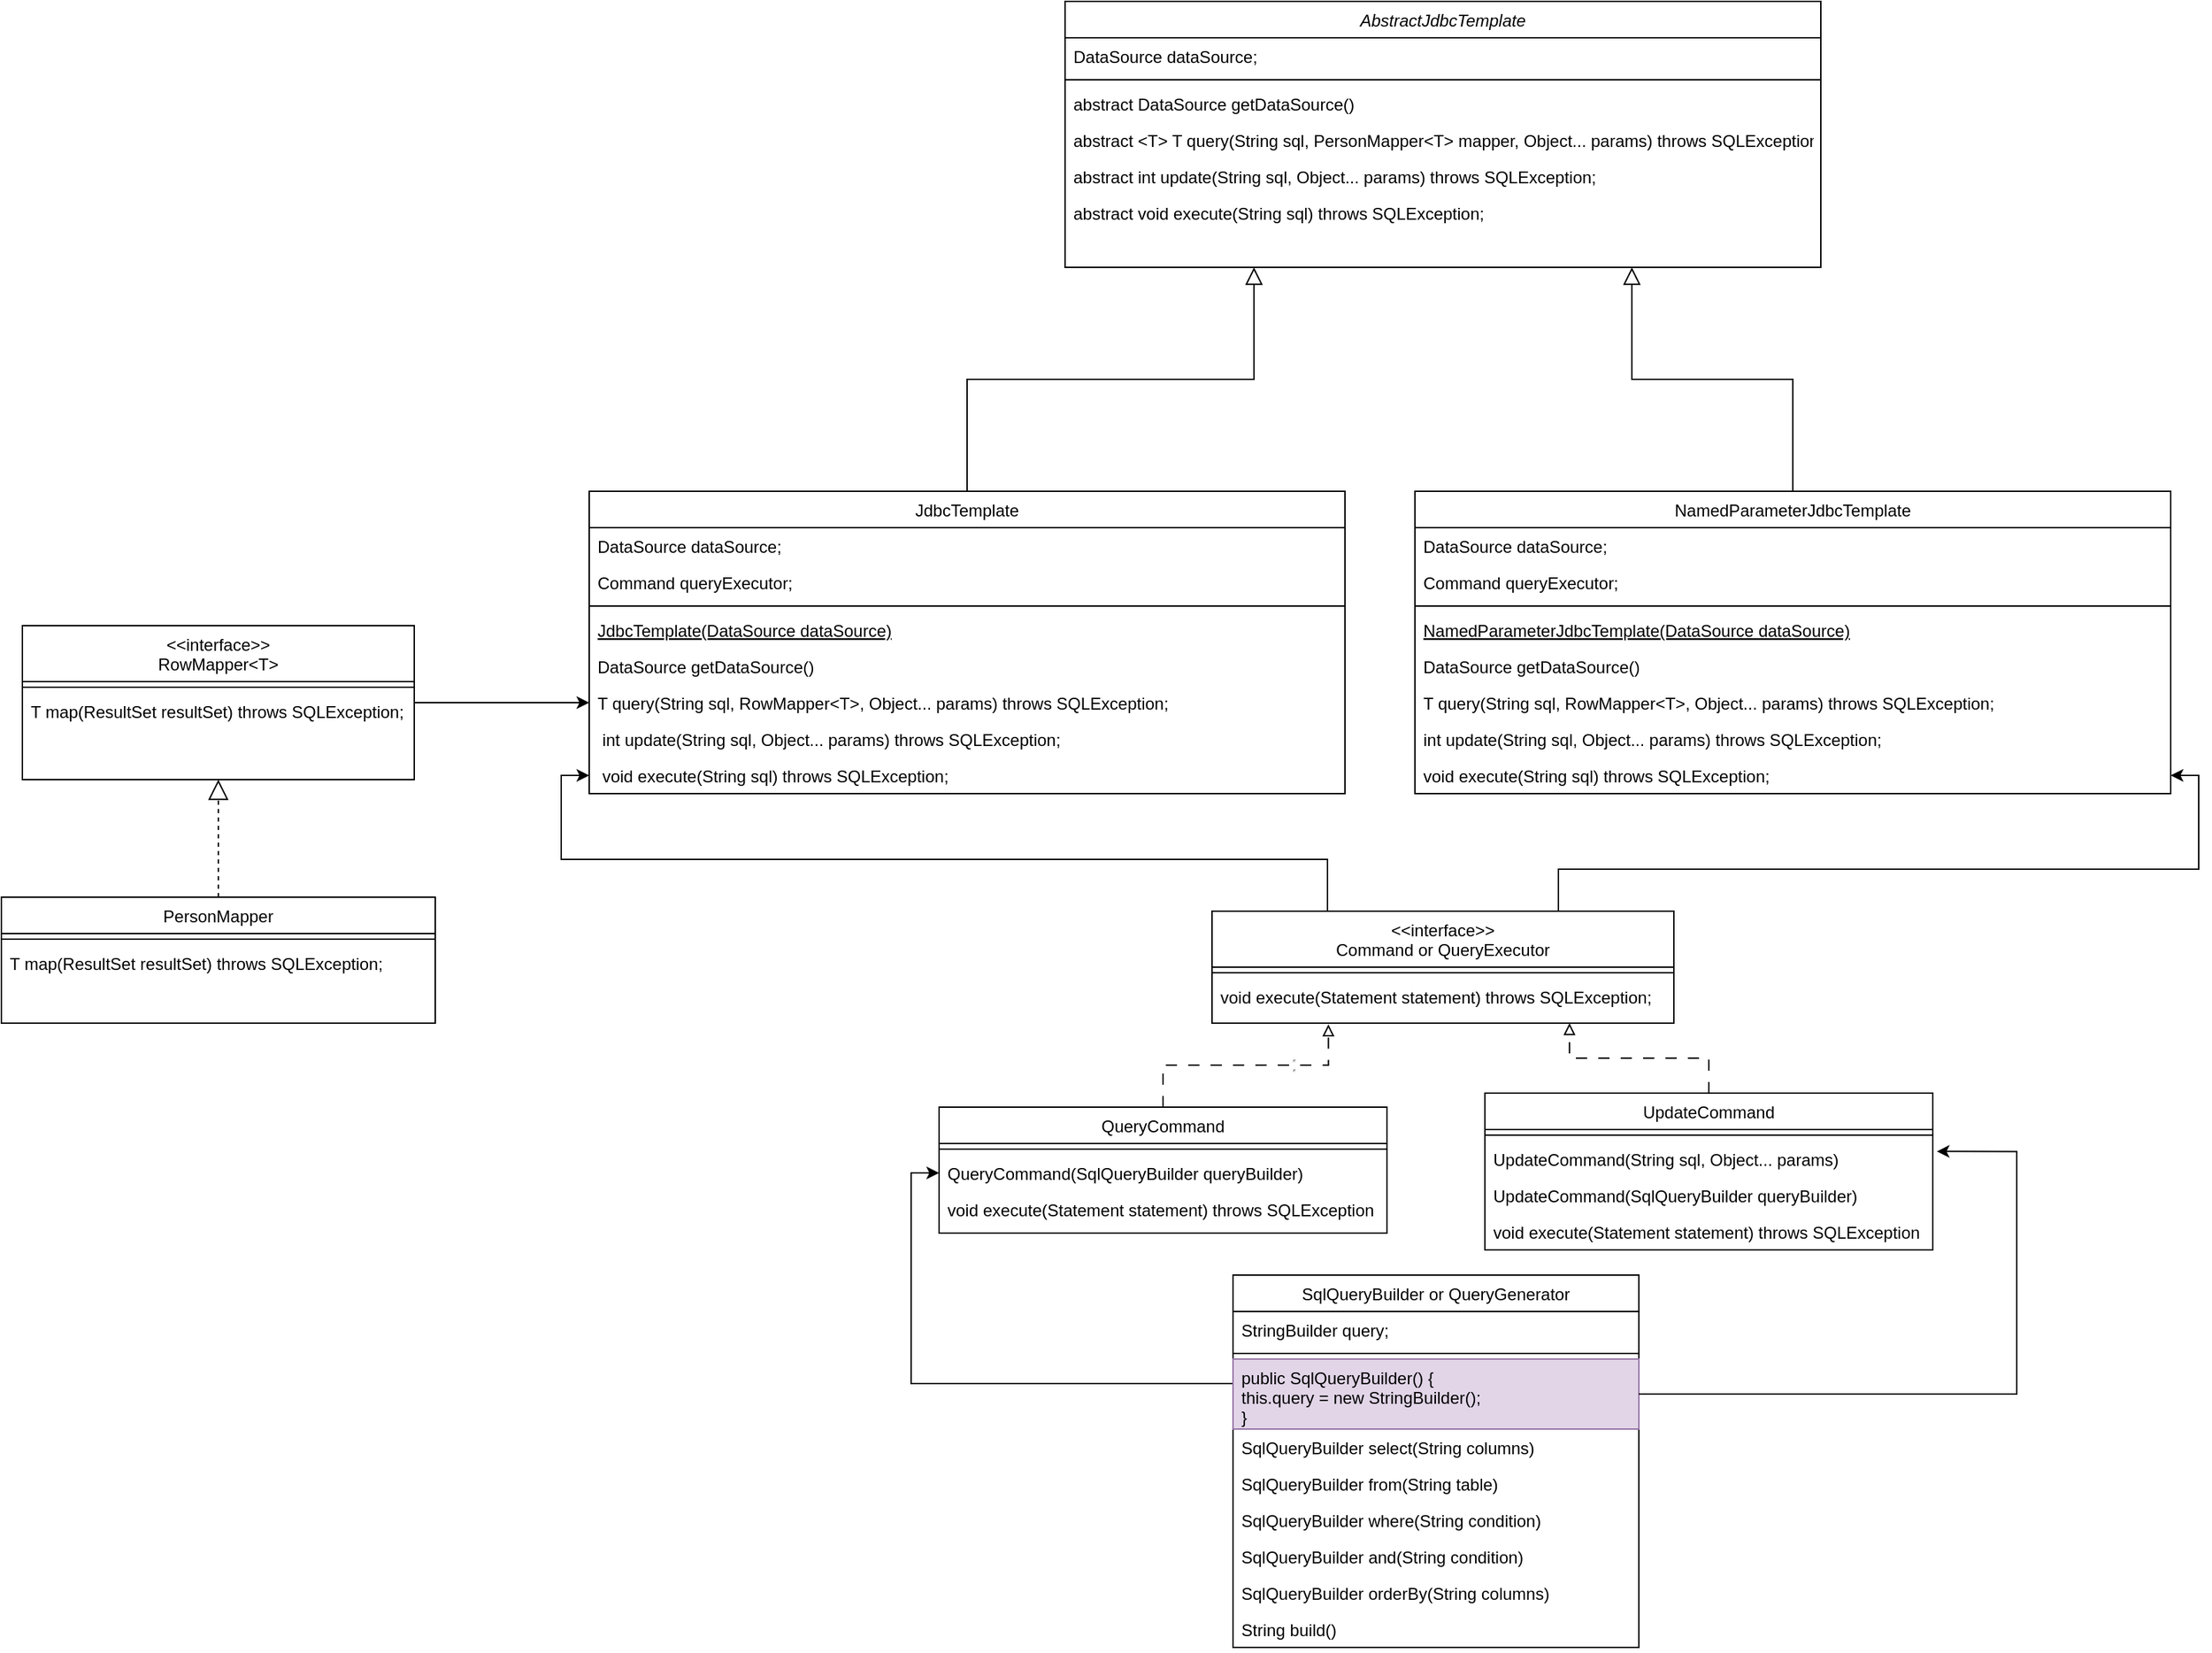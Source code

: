 <mxfile version="21.6.5" type="github">
  <diagram id="C5RBs43oDa-KdzZeNtuy" name="Page-1">
    <mxGraphModel dx="2429" dy="868" grid="1" gridSize="10" guides="1" tooltips="1" connect="1" arrows="1" fold="1" page="1" pageScale="1" pageWidth="827" pageHeight="1169" math="0" shadow="0">
      <root>
        <mxCell id="WIyWlLk6GJQsqaUBKTNV-0" />
        <mxCell id="WIyWlLk6GJQsqaUBKTNV-1" parent="WIyWlLk6GJQsqaUBKTNV-0" />
        <mxCell id="zkfFHV4jXpPFQw0GAbJ--0" value="AbstractJdbcTemplate" style="swimlane;fontStyle=2;align=center;verticalAlign=top;childLayout=stackLayout;horizontal=1;startSize=26;horizontalStack=0;resizeParent=1;resizeLast=0;collapsible=1;marginBottom=0;rounded=0;shadow=0;strokeWidth=1;" parent="WIyWlLk6GJQsqaUBKTNV-1" vertex="1">
          <mxGeometry x="90" y="10" width="540" height="190" as="geometry">
            <mxRectangle x="160" y="150" width="160" height="26" as="alternateBounds" />
          </mxGeometry>
        </mxCell>
        <mxCell id="zkfFHV4jXpPFQw0GAbJ--3" value="DataSource dataSource;" style="text;align=left;verticalAlign=top;spacingLeft=4;spacingRight=4;overflow=hidden;rotatable=0;points=[[0,0.5],[1,0.5]];portConstraint=eastwest;rounded=0;shadow=0;html=0;" parent="zkfFHV4jXpPFQw0GAbJ--0" vertex="1">
          <mxGeometry y="26" width="540" height="26" as="geometry" />
        </mxCell>
        <mxCell id="zkfFHV4jXpPFQw0GAbJ--4" value="" style="line;html=1;strokeWidth=1;align=left;verticalAlign=middle;spacingTop=-1;spacingLeft=3;spacingRight=3;rotatable=0;labelPosition=right;points=[];portConstraint=eastwest;" parent="zkfFHV4jXpPFQw0GAbJ--0" vertex="1">
          <mxGeometry y="52" width="540" height="8" as="geometry" />
        </mxCell>
        <mxCell id="zkfFHV4jXpPFQw0GAbJ--5" value="abstract DataSource getDataSource()" style="text;align=left;verticalAlign=top;spacingLeft=4;spacingRight=4;overflow=hidden;rotatable=0;points=[[0,0.5],[1,0.5]];portConstraint=eastwest;" parent="zkfFHV4jXpPFQw0GAbJ--0" vertex="1">
          <mxGeometry y="60" width="540" height="26" as="geometry" />
        </mxCell>
        <mxCell id="AwvdgEHr_6fY2VEGVoxY-4" value="abstract &lt;T&gt; T query(String sql, PersonMapper&lt;T&gt; mapper, Object... params) throws SQLException;" style="text;align=left;verticalAlign=top;spacingLeft=4;spacingRight=4;overflow=hidden;rotatable=0;points=[[0,0.5],[1,0.5]];portConstraint=eastwest;" vertex="1" parent="zkfFHV4jXpPFQw0GAbJ--0">
          <mxGeometry y="86" width="540" height="26" as="geometry" />
        </mxCell>
        <mxCell id="AwvdgEHr_6fY2VEGVoxY-5" value="abstract int update(String sql, Object... params) throws SQLException;&#xa;" style="text;align=left;verticalAlign=top;spacingLeft=4;spacingRight=4;overflow=hidden;rotatable=0;points=[[0,0.5],[1,0.5]];portConstraint=eastwest;" vertex="1" parent="zkfFHV4jXpPFQw0GAbJ--0">
          <mxGeometry y="112" width="540" height="26" as="geometry" />
        </mxCell>
        <mxCell id="AwvdgEHr_6fY2VEGVoxY-6" value="abstract void execute(String sql) throws SQLException;" style="text;align=left;verticalAlign=top;spacingLeft=4;spacingRight=4;overflow=hidden;rotatable=0;points=[[0,0.5],[1,0.5]];portConstraint=eastwest;" vertex="1" parent="zkfFHV4jXpPFQw0GAbJ--0">
          <mxGeometry y="138" width="540" height="26" as="geometry" />
        </mxCell>
        <mxCell id="zkfFHV4jXpPFQw0GAbJ--6" value="JdbcTemplate" style="swimlane;fontStyle=0;align=center;verticalAlign=top;childLayout=stackLayout;horizontal=1;startSize=26;horizontalStack=0;resizeParent=1;resizeLast=0;collapsible=1;marginBottom=0;rounded=0;shadow=0;strokeWidth=1;" parent="WIyWlLk6GJQsqaUBKTNV-1" vertex="1">
          <mxGeometry x="-250" y="360" width="540" height="216" as="geometry">
            <mxRectangle x="130" y="380" width="160" height="26" as="alternateBounds" />
          </mxGeometry>
        </mxCell>
        <mxCell id="zkfFHV4jXpPFQw0GAbJ--7" value="DataSource dataSource;" style="text;align=left;verticalAlign=top;spacingLeft=4;spacingRight=4;overflow=hidden;rotatable=0;points=[[0,0.5],[1,0.5]];portConstraint=eastwest;" parent="zkfFHV4jXpPFQw0GAbJ--6" vertex="1">
          <mxGeometry y="26" width="540" height="26" as="geometry" />
        </mxCell>
        <mxCell id="AwvdgEHr_6fY2VEGVoxY-75" value="Command queryExecutor;" style="text;align=left;verticalAlign=top;spacingLeft=4;spacingRight=4;overflow=hidden;rotatable=0;points=[[0,0.5],[1,0.5]];portConstraint=eastwest;" vertex="1" parent="zkfFHV4jXpPFQw0GAbJ--6">
          <mxGeometry y="52" width="540" height="26" as="geometry" />
        </mxCell>
        <mxCell id="zkfFHV4jXpPFQw0GAbJ--9" value="" style="line;html=1;strokeWidth=1;align=left;verticalAlign=middle;spacingTop=-1;spacingLeft=3;spacingRight=3;rotatable=0;labelPosition=right;points=[];portConstraint=eastwest;" parent="zkfFHV4jXpPFQw0GAbJ--6" vertex="1">
          <mxGeometry y="78" width="540" height="8" as="geometry" />
        </mxCell>
        <mxCell id="zkfFHV4jXpPFQw0GAbJ--10" value="JdbcTemplate(DataSource dataSource)" style="text;align=left;verticalAlign=top;spacingLeft=4;spacingRight=4;overflow=hidden;rotatable=0;points=[[0,0.5],[1,0.5]];portConstraint=eastwest;fontStyle=4" parent="zkfFHV4jXpPFQw0GAbJ--6" vertex="1">
          <mxGeometry y="86" width="540" height="26" as="geometry" />
        </mxCell>
        <mxCell id="zkfFHV4jXpPFQw0GAbJ--11" value="DataSource getDataSource()" style="text;align=left;verticalAlign=top;spacingLeft=4;spacingRight=4;overflow=hidden;rotatable=0;points=[[0,0.5],[1,0.5]];portConstraint=eastwest;" parent="zkfFHV4jXpPFQw0GAbJ--6" vertex="1">
          <mxGeometry y="112" width="540" height="26" as="geometry" />
        </mxCell>
        <mxCell id="AwvdgEHr_6fY2VEGVoxY-34" value="T query(String sql, RowMapper&lt;T&gt;, Object... params) throws SQLException;" style="text;align=left;verticalAlign=top;spacingLeft=4;spacingRight=4;overflow=hidden;rotatable=0;points=[[0,0.5],[1,0.5]];portConstraint=eastwest;" vertex="1" parent="zkfFHV4jXpPFQw0GAbJ--6">
          <mxGeometry y="138" width="540" height="26" as="geometry" />
        </mxCell>
        <mxCell id="AwvdgEHr_6fY2VEGVoxY-36" value=" int update(String sql, Object... params) throws SQLException;&#xa;" style="text;align=left;verticalAlign=top;spacingLeft=4;spacingRight=4;overflow=hidden;rotatable=0;points=[[0,0.5],[1,0.5]];portConstraint=eastwest;" vertex="1" parent="zkfFHV4jXpPFQw0GAbJ--6">
          <mxGeometry y="164" width="540" height="26" as="geometry" />
        </mxCell>
        <mxCell id="AwvdgEHr_6fY2VEGVoxY-37" value=" void execute(String sql) throws SQLException;" style="text;align=left;verticalAlign=top;spacingLeft=4;spacingRight=4;overflow=hidden;rotatable=0;points=[[0,0.5],[1,0.5]];portConstraint=eastwest;" vertex="1" parent="zkfFHV4jXpPFQw0GAbJ--6">
          <mxGeometry y="190" width="540" height="26" as="geometry" />
        </mxCell>
        <mxCell id="zkfFHV4jXpPFQw0GAbJ--12" value="" style="endArrow=block;endSize=10;endFill=0;shadow=0;strokeWidth=1;rounded=0;edgeStyle=elbowEdgeStyle;elbow=vertical;entryX=0.25;entryY=1;entryDx=0;entryDy=0;" parent="WIyWlLk6GJQsqaUBKTNV-1" source="zkfFHV4jXpPFQw0GAbJ--6" target="zkfFHV4jXpPFQw0GAbJ--0" edge="1">
          <mxGeometry width="160" relative="1" as="geometry">
            <mxPoint x="200" y="203" as="sourcePoint" />
            <mxPoint x="250" y="240" as="targetPoint" />
          </mxGeometry>
        </mxCell>
        <mxCell id="zkfFHV4jXpPFQw0GAbJ--16" value="" style="endArrow=block;endSize=10;endFill=0;shadow=0;strokeWidth=1;rounded=0;edgeStyle=elbowEdgeStyle;elbow=vertical;entryX=0.75;entryY=1;entryDx=0;entryDy=0;exitX=0.5;exitY=0;exitDx=0;exitDy=0;" parent="WIyWlLk6GJQsqaUBKTNV-1" source="AwvdgEHr_6fY2VEGVoxY-78" target="zkfFHV4jXpPFQw0GAbJ--0" edge="1">
          <mxGeometry width="160" relative="1" as="geometry">
            <mxPoint x="720" y="420" as="sourcePoint" />
            <mxPoint x="340" y="260" as="targetPoint" />
          </mxGeometry>
        </mxCell>
        <mxCell id="zkfFHV4jXpPFQw0GAbJ--17" value="PersonMapper" style="swimlane;fontStyle=0;align=center;verticalAlign=top;childLayout=stackLayout;horizontal=1;startSize=26;horizontalStack=0;resizeParent=1;resizeLast=0;collapsible=1;marginBottom=0;rounded=0;shadow=0;strokeWidth=1;" parent="WIyWlLk6GJQsqaUBKTNV-1" vertex="1">
          <mxGeometry x="-670" y="650" width="310" height="90" as="geometry">
            <mxRectangle x="550" y="140" width="160" height="26" as="alternateBounds" />
          </mxGeometry>
        </mxCell>
        <mxCell id="zkfFHV4jXpPFQw0GAbJ--23" value="" style="line;html=1;strokeWidth=1;align=left;verticalAlign=middle;spacingTop=-1;spacingLeft=3;spacingRight=3;rotatable=0;labelPosition=right;points=[];portConstraint=eastwest;" parent="zkfFHV4jXpPFQw0GAbJ--17" vertex="1">
          <mxGeometry y="26" width="310" height="8" as="geometry" />
        </mxCell>
        <mxCell id="zkfFHV4jXpPFQw0GAbJ--25" value="T map(ResultSet resultSet) throws SQLException;" style="text;align=left;verticalAlign=top;spacingLeft=4;spacingRight=4;overflow=hidden;rotatable=0;points=[[0,0.5],[1,0.5]];portConstraint=eastwest;" parent="zkfFHV4jXpPFQw0GAbJ--17" vertex="1">
          <mxGeometry y="34" width="310" height="26" as="geometry" />
        </mxCell>
        <mxCell id="AwvdgEHr_6fY2VEGVoxY-88" style="edgeStyle=orthogonalEdgeStyle;rounded=0;orthogonalLoop=1;jettySize=auto;html=1;entryX=0;entryY=0.5;entryDx=0;entryDy=0;" edge="1" parent="WIyWlLk6GJQsqaUBKTNV-1" source="AwvdgEHr_6fY2VEGVoxY-12" target="AwvdgEHr_6fY2VEGVoxY-34">
          <mxGeometry relative="1" as="geometry" />
        </mxCell>
        <mxCell id="AwvdgEHr_6fY2VEGVoxY-12" value="&lt;&lt;interface&gt;&gt;&#xa;RowMapper&lt;T&gt;" style="swimlane;fontStyle=0;align=center;verticalAlign=top;childLayout=stackLayout;horizontal=1;startSize=40;horizontalStack=0;resizeParent=1;resizeLast=0;collapsible=1;marginBottom=0;rounded=0;shadow=0;strokeWidth=1;" vertex="1" parent="WIyWlLk6GJQsqaUBKTNV-1">
          <mxGeometry x="-655" y="456" width="280" height="110" as="geometry">
            <mxRectangle x="550" y="140" width="160" height="26" as="alternateBounds" />
          </mxGeometry>
        </mxCell>
        <mxCell id="AwvdgEHr_6fY2VEGVoxY-18" value="" style="line;html=1;strokeWidth=1;align=left;verticalAlign=middle;spacingTop=-1;spacingLeft=3;spacingRight=3;rotatable=0;labelPosition=right;points=[];portConstraint=eastwest;" vertex="1" parent="AwvdgEHr_6fY2VEGVoxY-12">
          <mxGeometry y="40" width="280" height="8" as="geometry" />
        </mxCell>
        <mxCell id="AwvdgEHr_6fY2VEGVoxY-19" value="T map(ResultSet resultSet) throws SQLException;" style="text;align=left;verticalAlign=top;spacingLeft=4;spacingRight=4;overflow=hidden;rotatable=0;points=[[0,0.5],[1,0.5]];portConstraint=eastwest;" vertex="1" parent="AwvdgEHr_6fY2VEGVoxY-12">
          <mxGeometry y="48" width="280" height="26" as="geometry" />
        </mxCell>
        <mxCell id="AwvdgEHr_6fY2VEGVoxY-66" style="edgeStyle=orthogonalEdgeStyle;rounded=0;orthogonalLoop=1;jettySize=auto;html=1;entryX=0;entryY=0.5;entryDx=0;entryDy=0;exitX=0.002;exitY=0.35;exitDx=0;exitDy=0;exitPerimeter=0;" edge="1" parent="WIyWlLk6GJQsqaUBKTNV-1" source="AwvdgEHr_6fY2VEGVoxY-28" target="AwvdgEHr_6fY2VEGVoxY-57">
          <mxGeometry relative="1" as="geometry">
            <mxPoint x="680" y="880" as="sourcePoint" />
          </mxGeometry>
        </mxCell>
        <mxCell id="AwvdgEHr_6fY2VEGVoxY-21" value="SqlQueryBuilder or QueryGenerator" style="swimlane;fontStyle=0;align=center;verticalAlign=top;childLayout=stackLayout;horizontal=1;startSize=26;horizontalStack=0;resizeParent=1;resizeLast=0;collapsible=1;marginBottom=0;rounded=0;shadow=0;strokeWidth=1;" vertex="1" parent="WIyWlLk6GJQsqaUBKTNV-1">
          <mxGeometry x="210" y="920" width="290" height="266" as="geometry">
            <mxRectangle x="550" y="140" width="160" height="26" as="alternateBounds" />
          </mxGeometry>
        </mxCell>
        <mxCell id="AwvdgEHr_6fY2VEGVoxY-23" value="StringBuilder query;" style="text;align=left;verticalAlign=top;spacingLeft=4;spacingRight=4;overflow=hidden;rotatable=0;points=[[0,0.5],[1,0.5]];portConstraint=eastwest;rounded=0;shadow=0;html=0;" vertex="1" parent="AwvdgEHr_6fY2VEGVoxY-21">
          <mxGeometry y="26" width="290" height="26" as="geometry" />
        </mxCell>
        <mxCell id="AwvdgEHr_6fY2VEGVoxY-27" value="" style="line;html=1;strokeWidth=1;align=left;verticalAlign=middle;spacingTop=-1;spacingLeft=3;spacingRight=3;rotatable=0;labelPosition=right;points=[];portConstraint=eastwest;" vertex="1" parent="AwvdgEHr_6fY2VEGVoxY-21">
          <mxGeometry y="52" width="290" height="8" as="geometry" />
        </mxCell>
        <mxCell id="AwvdgEHr_6fY2VEGVoxY-28" value="public SqlQueryBuilder() {&#xa;    this.query = new StringBuilder();&#xa;}" style="text;align=left;verticalAlign=top;spacingLeft=4;spacingRight=4;overflow=hidden;rotatable=0;points=[[0,0.5],[1,0.5]];portConstraint=eastwest;fillColor=#e1d5e7;strokeColor=#9673a6;" vertex="1" parent="AwvdgEHr_6fY2VEGVoxY-21">
          <mxGeometry y="60" width="290" height="50" as="geometry" />
        </mxCell>
        <mxCell id="AwvdgEHr_6fY2VEGVoxY-29" value="SqlQueryBuilder select(String columns)" style="text;align=left;verticalAlign=top;spacingLeft=4;spacingRight=4;overflow=hidden;rotatable=0;points=[[0,0.5],[1,0.5]];portConstraint=eastwest;" vertex="1" parent="AwvdgEHr_6fY2VEGVoxY-21">
          <mxGeometry y="110" width="290" height="26" as="geometry" />
        </mxCell>
        <mxCell id="AwvdgEHr_6fY2VEGVoxY-39" value="SqlQueryBuilder from(String table)" style="text;align=left;verticalAlign=top;spacingLeft=4;spacingRight=4;overflow=hidden;rotatable=0;points=[[0,0.5],[1,0.5]];portConstraint=eastwest;" vertex="1" parent="AwvdgEHr_6fY2VEGVoxY-21">
          <mxGeometry y="136" width="290" height="26" as="geometry" />
        </mxCell>
        <mxCell id="AwvdgEHr_6fY2VEGVoxY-40" value="SqlQueryBuilder where(String condition)" style="text;align=left;verticalAlign=top;spacingLeft=4;spacingRight=4;overflow=hidden;rotatable=0;points=[[0,0.5],[1,0.5]];portConstraint=eastwest;" vertex="1" parent="AwvdgEHr_6fY2VEGVoxY-21">
          <mxGeometry y="162" width="290" height="26" as="geometry" />
        </mxCell>
        <mxCell id="AwvdgEHr_6fY2VEGVoxY-41" value="SqlQueryBuilder and(String condition)" style="text;align=left;verticalAlign=top;spacingLeft=4;spacingRight=4;overflow=hidden;rotatable=0;points=[[0,0.5],[1,0.5]];portConstraint=eastwest;" vertex="1" parent="AwvdgEHr_6fY2VEGVoxY-21">
          <mxGeometry y="188" width="290" height="26" as="geometry" />
        </mxCell>
        <mxCell id="AwvdgEHr_6fY2VEGVoxY-42" value="SqlQueryBuilder orderBy(String columns)" style="text;align=left;verticalAlign=top;spacingLeft=4;spacingRight=4;overflow=hidden;rotatable=0;points=[[0,0.5],[1,0.5]];portConstraint=eastwest;" vertex="1" parent="AwvdgEHr_6fY2VEGVoxY-21">
          <mxGeometry y="214" width="290" height="26" as="geometry" />
        </mxCell>
        <mxCell id="AwvdgEHr_6fY2VEGVoxY-43" value="String build()" style="text;align=left;verticalAlign=top;spacingLeft=4;spacingRight=4;overflow=hidden;rotatable=0;points=[[0,0.5],[1,0.5]];portConstraint=eastwest;" vertex="1" parent="AwvdgEHr_6fY2VEGVoxY-21">
          <mxGeometry y="240" width="290" height="26" as="geometry" />
        </mxCell>
        <mxCell id="AwvdgEHr_6fY2VEGVoxY-32" value="" style="endArrow=block;dashed=1;endFill=0;endSize=12;html=1;rounded=0;entryX=0.5;entryY=1;entryDx=0;entryDy=0;exitX=0.5;exitY=0;exitDx=0;exitDy=0;" edge="1" parent="WIyWlLk6GJQsqaUBKTNV-1" source="zkfFHV4jXpPFQw0GAbJ--17" target="AwvdgEHr_6fY2VEGVoxY-12">
          <mxGeometry width="160" relative="1" as="geometry">
            <mxPoint x="-835" y="800" as="sourcePoint" />
            <mxPoint x="-675" y="800" as="targetPoint" />
            <Array as="points" />
          </mxGeometry>
        </mxCell>
        <mxCell id="AwvdgEHr_6fY2VEGVoxY-76" style="edgeStyle=orthogonalEdgeStyle;rounded=0;orthogonalLoop=1;jettySize=auto;html=1;entryX=0;entryY=0.5;entryDx=0;entryDy=0;exitX=0.25;exitY=0;exitDx=0;exitDy=0;" edge="1" parent="WIyWlLk6GJQsqaUBKTNV-1" source="AwvdgEHr_6fY2VEGVoxY-44" target="AwvdgEHr_6fY2VEGVoxY-37">
          <mxGeometry relative="1" as="geometry">
            <Array as="points">
              <mxPoint x="278" y="623" />
              <mxPoint x="-270" y="623" />
              <mxPoint x="-270" y="563" />
            </Array>
          </mxGeometry>
        </mxCell>
        <mxCell id="AwvdgEHr_6fY2VEGVoxY-77" style="edgeStyle=orthogonalEdgeStyle;rounded=0;orthogonalLoop=1;jettySize=auto;html=1;entryX=1;entryY=0.5;entryDx=0;entryDy=0;exitX=0.75;exitY=0;exitDx=0;exitDy=0;" edge="1" parent="WIyWlLk6GJQsqaUBKTNV-1" source="AwvdgEHr_6fY2VEGVoxY-44" target="AwvdgEHr_6fY2VEGVoxY-86">
          <mxGeometry relative="1" as="geometry">
            <mxPoint x="1000" y="530" as="targetPoint" />
            <Array as="points">
              <mxPoint x="443" y="630" />
              <mxPoint x="900" y="630" />
              <mxPoint x="900" y="563" />
            </Array>
          </mxGeometry>
        </mxCell>
        <mxCell id="AwvdgEHr_6fY2VEGVoxY-44" value="&lt;&lt;interface&gt;&gt;&#xa;Command or QueryExecutor" style="swimlane;fontStyle=0;align=center;verticalAlign=top;childLayout=stackLayout;horizontal=1;startSize=40;horizontalStack=0;resizeParent=1;resizeLast=0;collapsible=1;marginBottom=0;rounded=0;shadow=0;strokeWidth=1;" vertex="1" parent="WIyWlLk6GJQsqaUBKTNV-1">
          <mxGeometry x="195" y="660" width="330" height="80" as="geometry">
            <mxRectangle x="550" y="140" width="160" height="26" as="alternateBounds" />
          </mxGeometry>
        </mxCell>
        <mxCell id="AwvdgEHr_6fY2VEGVoxY-46" value="" style="line;html=1;strokeWidth=1;align=left;verticalAlign=middle;spacingTop=-1;spacingLeft=3;spacingRight=3;rotatable=0;labelPosition=right;points=[];portConstraint=eastwest;" vertex="1" parent="AwvdgEHr_6fY2VEGVoxY-44">
          <mxGeometry y="40" width="330" height="8" as="geometry" />
        </mxCell>
        <mxCell id="AwvdgEHr_6fY2VEGVoxY-47" value="void execute(Statement statement) throws SQLException;" style="text;align=left;verticalAlign=top;spacingLeft=4;spacingRight=4;overflow=hidden;rotatable=0;points=[[0,0.5],[1,0.5]];portConstraint=eastwest;" vertex="1" parent="AwvdgEHr_6fY2VEGVoxY-44">
          <mxGeometry y="48" width="330" height="32" as="geometry" />
        </mxCell>
        <mxCell id="AwvdgEHr_6fY2VEGVoxY-64" style="edgeStyle=orthogonalEdgeStyle;rounded=0;orthogonalLoop=1;jettySize=auto;html=1;dashed=1;dashPattern=8 8;endArrow=block;endFill=0;entryX=0.252;entryY=1.028;entryDx=0;entryDy=0;entryPerimeter=0;" edge="1" parent="WIyWlLk6GJQsqaUBKTNV-1" source="AwvdgEHr_6fY2VEGVoxY-54" target="AwvdgEHr_6fY2VEGVoxY-47">
          <mxGeometry relative="1" as="geometry">
            <mxPoint x="1070" y="570" as="targetPoint" />
          </mxGeometry>
        </mxCell>
        <mxCell id="AwvdgEHr_6fY2VEGVoxY-65" value="&lt;hr&gt;&lt;hr&gt;" style="edgeLabel;html=1;align=center;verticalAlign=middle;resizable=0;points=[];" vertex="1" connectable="0" parent="AwvdgEHr_6fY2VEGVoxY-64">
          <mxGeometry x="0.386" relative="1" as="geometry">
            <mxPoint as="offset" />
          </mxGeometry>
        </mxCell>
        <mxCell id="AwvdgEHr_6fY2VEGVoxY-54" value="QueryCommand" style="swimlane;fontStyle=0;align=center;verticalAlign=top;childLayout=stackLayout;horizontal=1;startSize=26;horizontalStack=0;resizeParent=1;resizeLast=0;collapsible=1;marginBottom=0;rounded=0;shadow=0;strokeWidth=1;" vertex="1" parent="WIyWlLk6GJQsqaUBKTNV-1">
          <mxGeometry y="800" width="320" height="90" as="geometry">
            <mxRectangle x="340" y="380" width="170" height="26" as="alternateBounds" />
          </mxGeometry>
        </mxCell>
        <mxCell id="AwvdgEHr_6fY2VEGVoxY-56" value="" style="line;html=1;strokeWidth=1;align=left;verticalAlign=middle;spacingTop=-1;spacingLeft=3;spacingRight=3;rotatable=0;labelPosition=right;points=[];portConstraint=eastwest;" vertex="1" parent="AwvdgEHr_6fY2VEGVoxY-54">
          <mxGeometry y="26" width="320" height="8" as="geometry" />
        </mxCell>
        <mxCell id="AwvdgEHr_6fY2VEGVoxY-57" value=" QueryCommand(SqlQueryBuilder queryBuilder)" style="text;align=left;verticalAlign=top;spacingLeft=4;spacingRight=4;overflow=hidden;rotatable=0;points=[[0,0.5],[1,0.5]];portConstraint=eastwest;" vertex="1" parent="AwvdgEHr_6fY2VEGVoxY-54">
          <mxGeometry y="34" width="320" height="26" as="geometry" />
        </mxCell>
        <mxCell id="AwvdgEHr_6fY2VEGVoxY-58" value="void execute(Statement statement) throws SQLException " style="text;align=left;verticalAlign=top;spacingLeft=4;spacingRight=4;overflow=hidden;rotatable=0;points=[[0,0.5],[1,0.5]];portConstraint=eastwest;" vertex="1" parent="AwvdgEHr_6fY2VEGVoxY-54">
          <mxGeometry y="60" width="320" height="26" as="geometry" />
        </mxCell>
        <mxCell id="AwvdgEHr_6fY2VEGVoxY-87" style="edgeStyle=orthogonalEdgeStyle;rounded=0;orthogonalLoop=1;jettySize=auto;html=1;entryX=0.774;entryY=1;entryDx=0;entryDy=0;entryPerimeter=0;dashed=1;dashPattern=8 8;endArrow=block;endFill=0;" edge="1" parent="WIyWlLk6GJQsqaUBKTNV-1" source="AwvdgEHr_6fY2VEGVoxY-67" target="AwvdgEHr_6fY2VEGVoxY-47">
          <mxGeometry relative="1" as="geometry">
            <mxPoint x="400" y="750" as="targetPoint" />
          </mxGeometry>
        </mxCell>
        <mxCell id="AwvdgEHr_6fY2VEGVoxY-67" value="UpdateCommand" style="swimlane;fontStyle=0;align=center;verticalAlign=top;childLayout=stackLayout;horizontal=1;startSize=26;horizontalStack=0;resizeParent=1;resizeLast=0;collapsible=1;marginBottom=0;rounded=0;shadow=0;strokeWidth=1;" vertex="1" parent="WIyWlLk6GJQsqaUBKTNV-1">
          <mxGeometry x="390" y="790" width="320" height="112" as="geometry">
            <mxRectangle x="340" y="380" width="170" height="26" as="alternateBounds" />
          </mxGeometry>
        </mxCell>
        <mxCell id="AwvdgEHr_6fY2VEGVoxY-68" value="" style="line;html=1;strokeWidth=1;align=left;verticalAlign=middle;spacingTop=-1;spacingLeft=3;spacingRight=3;rotatable=0;labelPosition=right;points=[];portConstraint=eastwest;" vertex="1" parent="AwvdgEHr_6fY2VEGVoxY-67">
          <mxGeometry y="26" width="320" height="8" as="geometry" />
        </mxCell>
        <mxCell id="AwvdgEHr_6fY2VEGVoxY-69" value="UpdateCommand(String sql, Object... params) " style="text;align=left;verticalAlign=top;spacingLeft=4;spacingRight=4;overflow=hidden;rotatable=0;points=[[0,0.5],[1,0.5]];portConstraint=eastwest;" vertex="1" parent="AwvdgEHr_6fY2VEGVoxY-67">
          <mxGeometry y="34" width="320" height="26" as="geometry" />
        </mxCell>
        <mxCell id="AwvdgEHr_6fY2VEGVoxY-72" value=" UpdateCommand(SqlQueryBuilder queryBuilder)" style="text;align=left;verticalAlign=top;spacingLeft=4;spacingRight=4;overflow=hidden;rotatable=0;points=[[0,0.5],[1,0.5]];portConstraint=eastwest;" vertex="1" parent="AwvdgEHr_6fY2VEGVoxY-67">
          <mxGeometry y="60" width="320" height="26" as="geometry" />
        </mxCell>
        <mxCell id="AwvdgEHr_6fY2VEGVoxY-70" value="void execute(Statement statement) throws SQLException " style="text;align=left;verticalAlign=top;spacingLeft=4;spacingRight=4;overflow=hidden;rotatable=0;points=[[0,0.5],[1,0.5]];portConstraint=eastwest;" vertex="1" parent="AwvdgEHr_6fY2VEGVoxY-67">
          <mxGeometry y="86" width="320" height="26" as="geometry" />
        </mxCell>
        <mxCell id="AwvdgEHr_6fY2VEGVoxY-73" style="edgeStyle=orthogonalEdgeStyle;rounded=0;orthogonalLoop=1;jettySize=auto;html=1;entryX=1.009;entryY=0.295;entryDx=0;entryDy=0;entryPerimeter=0;exitX=1;exitY=0.5;exitDx=0;exitDy=0;" edge="1" parent="WIyWlLk6GJQsqaUBKTNV-1" source="AwvdgEHr_6fY2VEGVoxY-28" target="AwvdgEHr_6fY2VEGVoxY-69">
          <mxGeometry relative="1" as="geometry">
            <Array as="points">
              <mxPoint x="770" y="1005" />
              <mxPoint x="770" y="832" />
            </Array>
          </mxGeometry>
        </mxCell>
        <mxCell id="AwvdgEHr_6fY2VEGVoxY-78" value="NamedParameterJdbcTemplate" style="swimlane;fontStyle=0;align=center;verticalAlign=top;childLayout=stackLayout;horizontal=1;startSize=26;horizontalStack=0;resizeParent=1;resizeLast=0;collapsible=1;marginBottom=0;rounded=0;shadow=0;strokeWidth=1;" vertex="1" parent="WIyWlLk6GJQsqaUBKTNV-1">
          <mxGeometry x="340" y="360" width="540" height="216" as="geometry">
            <mxRectangle x="130" y="380" width="160" height="26" as="alternateBounds" />
          </mxGeometry>
        </mxCell>
        <mxCell id="AwvdgEHr_6fY2VEGVoxY-79" value="DataSource dataSource;" style="text;align=left;verticalAlign=top;spacingLeft=4;spacingRight=4;overflow=hidden;rotatable=0;points=[[0,0.5],[1,0.5]];portConstraint=eastwest;" vertex="1" parent="AwvdgEHr_6fY2VEGVoxY-78">
          <mxGeometry y="26" width="540" height="26" as="geometry" />
        </mxCell>
        <mxCell id="AwvdgEHr_6fY2VEGVoxY-80" value="Command queryExecutor;" style="text;align=left;verticalAlign=top;spacingLeft=4;spacingRight=4;overflow=hidden;rotatable=0;points=[[0,0.5],[1,0.5]];portConstraint=eastwest;" vertex="1" parent="AwvdgEHr_6fY2VEGVoxY-78">
          <mxGeometry y="52" width="540" height="26" as="geometry" />
        </mxCell>
        <mxCell id="AwvdgEHr_6fY2VEGVoxY-81" value="" style="line;html=1;strokeWidth=1;align=left;verticalAlign=middle;spacingTop=-1;spacingLeft=3;spacingRight=3;rotatable=0;labelPosition=right;points=[];portConstraint=eastwest;" vertex="1" parent="AwvdgEHr_6fY2VEGVoxY-78">
          <mxGeometry y="78" width="540" height="8" as="geometry" />
        </mxCell>
        <mxCell id="AwvdgEHr_6fY2VEGVoxY-82" value="NamedParameterJdbcTemplate(DataSource dataSource)" style="text;align=left;verticalAlign=top;spacingLeft=4;spacingRight=4;overflow=hidden;rotatable=0;points=[[0,0.5],[1,0.5]];portConstraint=eastwest;fontStyle=4" vertex="1" parent="AwvdgEHr_6fY2VEGVoxY-78">
          <mxGeometry y="86" width="540" height="26" as="geometry" />
        </mxCell>
        <mxCell id="AwvdgEHr_6fY2VEGVoxY-83" value="DataSource getDataSource()" style="text;align=left;verticalAlign=top;spacingLeft=4;spacingRight=4;overflow=hidden;rotatable=0;points=[[0,0.5],[1,0.5]];portConstraint=eastwest;" vertex="1" parent="AwvdgEHr_6fY2VEGVoxY-78">
          <mxGeometry y="112" width="540" height="26" as="geometry" />
        </mxCell>
        <mxCell id="AwvdgEHr_6fY2VEGVoxY-84" value="T query(String sql, RowMapper&lt;T&gt;, Object... params) throws SQLException;" style="text;align=left;verticalAlign=top;spacingLeft=4;spacingRight=4;overflow=hidden;rotatable=0;points=[[0,0.5],[1,0.5]];portConstraint=eastwest;" vertex="1" parent="AwvdgEHr_6fY2VEGVoxY-78">
          <mxGeometry y="138" width="540" height="26" as="geometry" />
        </mxCell>
        <mxCell id="AwvdgEHr_6fY2VEGVoxY-85" value="int update(String sql, Object... params) throws SQLException;&#xa;" style="text;align=left;verticalAlign=top;spacingLeft=4;spacingRight=4;overflow=hidden;rotatable=0;points=[[0,0.5],[1,0.5]];portConstraint=eastwest;" vertex="1" parent="AwvdgEHr_6fY2VEGVoxY-78">
          <mxGeometry y="164" width="540" height="26" as="geometry" />
        </mxCell>
        <mxCell id="AwvdgEHr_6fY2VEGVoxY-86" value="void execute(String sql) throws SQLException;" style="text;align=left;verticalAlign=top;spacingLeft=4;spacingRight=4;overflow=hidden;rotatable=0;points=[[0,0.5],[1,0.5]];portConstraint=eastwest;" vertex="1" parent="AwvdgEHr_6fY2VEGVoxY-78">
          <mxGeometry y="190" width="540" height="26" as="geometry" />
        </mxCell>
      </root>
    </mxGraphModel>
  </diagram>
</mxfile>

